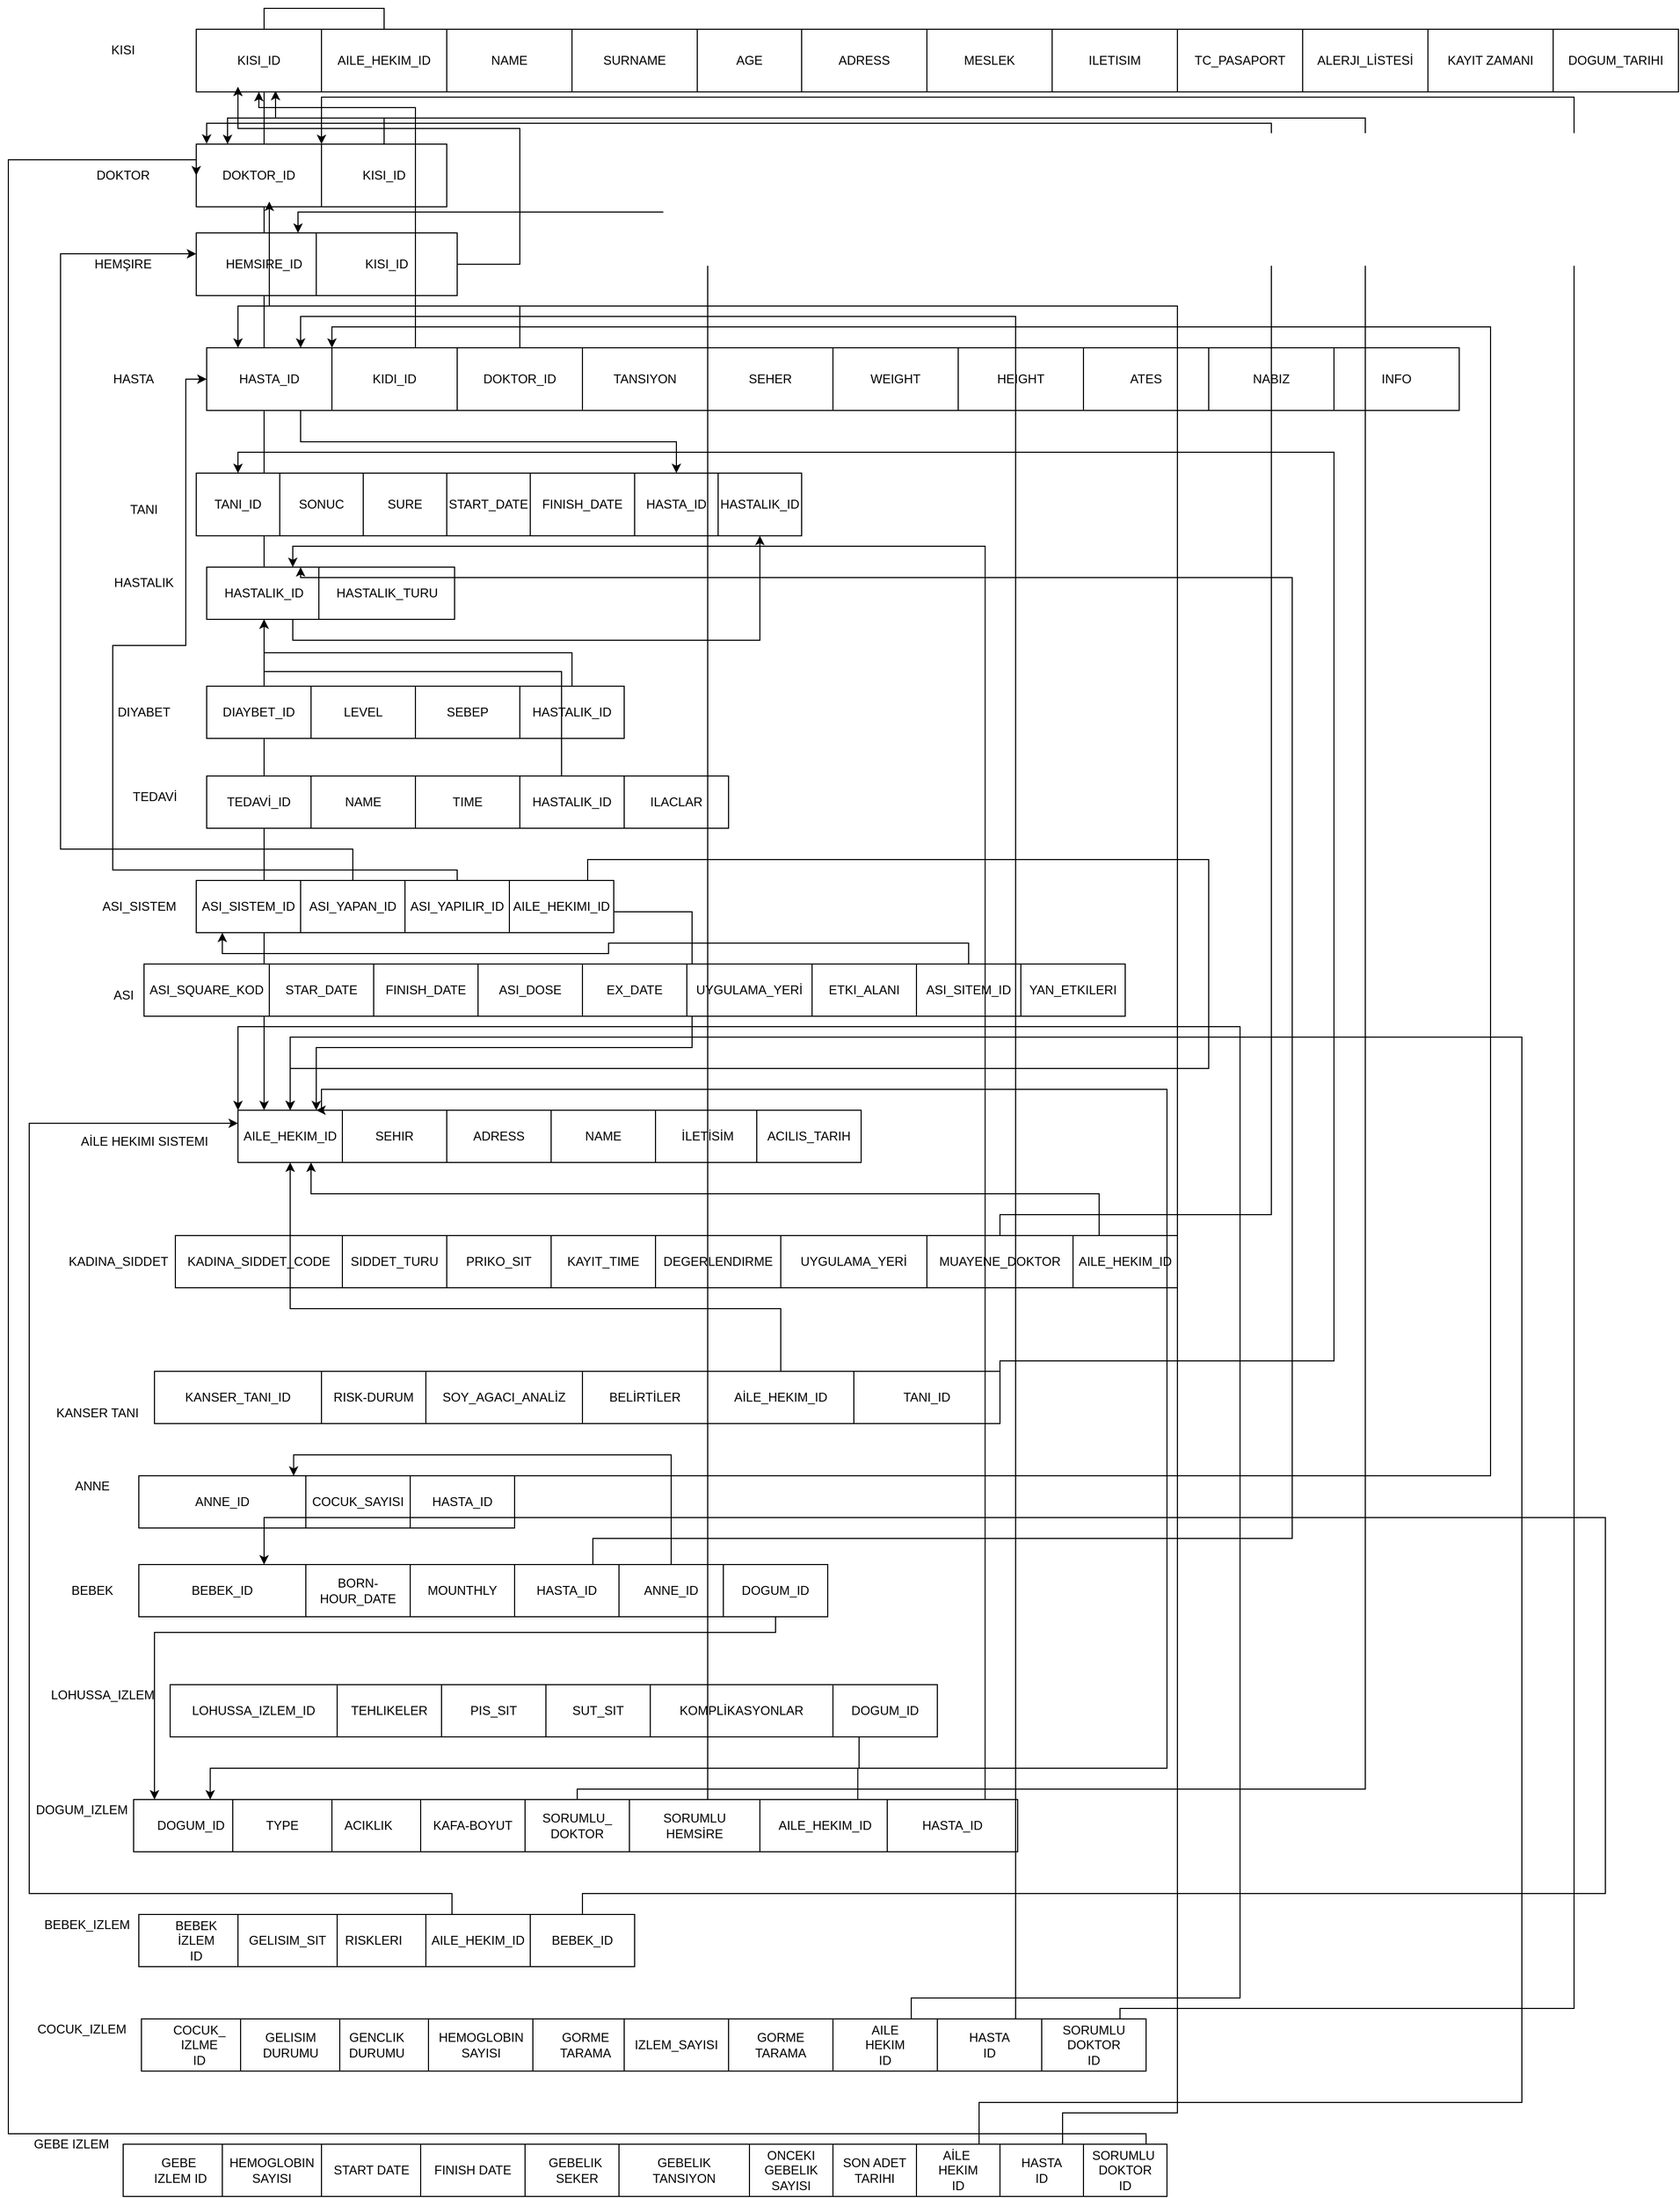 <mxfile version="18.0.7" type="device"><diagram id="C5RBs43oDa-KdzZeNtuy" name="Page-1"><mxGraphModel dx="782" dy="368" grid="1" gridSize="10" guides="1" tooltips="1" connect="1" arrows="1" fold="1" page="1" pageScale="1" pageWidth="827" pageHeight="1169" math="0" shadow="0"><root><mxCell id="WIyWlLk6GJQsqaUBKTNV-0"/><mxCell id="WIyWlLk6GJQsqaUBKTNV-1" parent="WIyWlLk6GJQsqaUBKTNV-0"/><mxCell id="zDTL9y37Mofb2_bDgcyN-1" value="ILETISIM" style="rounded=0;whiteSpace=wrap;html=1;" vertex="1" parent="WIyWlLk6GJQsqaUBKTNV-1"><mxGeometry x="1010" y="525" width="120" height="60" as="geometry"/></mxCell><mxCell id="zDTL9y37Mofb2_bDgcyN-4" value="MESLEK" style="rounded=0;whiteSpace=wrap;html=1;" vertex="1" parent="WIyWlLk6GJQsqaUBKTNV-1"><mxGeometry x="890" y="525" width="120" height="60" as="geometry"/></mxCell><mxCell id="zDTL9y37Mofb2_bDgcyN-5" value="ADRESS" style="rounded=0;whiteSpace=wrap;html=1;" vertex="1" parent="WIyWlLk6GJQsqaUBKTNV-1"><mxGeometry x="770" y="525" width="120" height="60" as="geometry"/></mxCell><mxCell id="zDTL9y37Mofb2_bDgcyN-6" value="AGE" style="rounded=0;whiteSpace=wrap;html=1;" vertex="1" parent="WIyWlLk6GJQsqaUBKTNV-1"><mxGeometry x="670" y="525" width="100" height="60" as="geometry"/></mxCell><mxCell id="zDTL9y37Mofb2_bDgcyN-7" value="SURNAME" style="rounded=0;whiteSpace=wrap;html=1;" vertex="1" parent="WIyWlLk6GJQsqaUBKTNV-1"><mxGeometry x="550" y="525" width="120" height="60" as="geometry"/></mxCell><mxCell id="zDTL9y37Mofb2_bDgcyN-8" value="NAME" style="rounded=0;whiteSpace=wrap;html=1;" vertex="1" parent="WIyWlLk6GJQsqaUBKTNV-1"><mxGeometry x="430" y="525" width="120" height="60" as="geometry"/></mxCell><mxCell id="zDTL9y37Mofb2_bDgcyN-85" style="edgeStyle=orthogonalEdgeStyle;rounded=0;orthogonalLoop=1;jettySize=auto;html=1;exitX=0.5;exitY=0;exitDx=0;exitDy=0;entryX=0.25;entryY=0;entryDx=0;entryDy=0;" edge="1" parent="WIyWlLk6GJQsqaUBKTNV-1" source="zDTL9y37Mofb2_bDgcyN-9" target="zDTL9y37Mofb2_bDgcyN-78"><mxGeometry relative="1" as="geometry"><mxPoint x="100" y="1540" as="targetPoint"/></mxGeometry></mxCell><mxCell id="zDTL9y37Mofb2_bDgcyN-9" value="AILE_HEKIM_ID" style="rounded=0;whiteSpace=wrap;html=1;" vertex="1" parent="WIyWlLk6GJQsqaUBKTNV-1"><mxGeometry x="310" y="525" width="120" height="60" as="geometry"/></mxCell><mxCell id="zDTL9y37Mofb2_bDgcyN-10" value="KISI_ID" style="rounded=0;whiteSpace=wrap;html=1;" vertex="1" parent="WIyWlLk6GJQsqaUBKTNV-1"><mxGeometry x="190" y="525" width="120" height="60" as="geometry"/></mxCell><mxCell id="zDTL9y37Mofb2_bDgcyN-11" value="KISI" style="text;html=1;strokeColor=none;fillColor=none;align=center;verticalAlign=middle;whiteSpace=wrap;rounded=0;" vertex="1" parent="WIyWlLk6GJQsqaUBKTNV-1"><mxGeometry x="90" y="530" width="60" height="30" as="geometry"/></mxCell><mxCell id="zDTL9y37Mofb2_bDgcyN-14" value="TC_PASAPORT" style="rounded=0;whiteSpace=wrap;html=1;" vertex="1" parent="WIyWlLk6GJQsqaUBKTNV-1"><mxGeometry x="1130" y="525" width="120" height="60" as="geometry"/></mxCell><mxCell id="zDTL9y37Mofb2_bDgcyN-15" value="ALERJI_LİSTESİ" style="rounded=0;whiteSpace=wrap;html=1;" vertex="1" parent="WIyWlLk6GJQsqaUBKTNV-1"><mxGeometry x="1250" y="525" width="120" height="60" as="geometry"/></mxCell><mxCell id="zDTL9y37Mofb2_bDgcyN-16" value="KAYIT ZAMANI" style="rounded=0;whiteSpace=wrap;html=1;" vertex="1" parent="WIyWlLk6GJQsqaUBKTNV-1"><mxGeometry x="1370" y="525" width="120" height="60" as="geometry"/></mxCell><mxCell id="zDTL9y37Mofb2_bDgcyN-17" value="DOGUM_TARIHI" style="rounded=0;whiteSpace=wrap;html=1;" vertex="1" parent="WIyWlLk6GJQsqaUBKTNV-1"><mxGeometry x="1490" y="525" width="120" height="60" as="geometry"/></mxCell><mxCell id="zDTL9y37Mofb2_bDgcyN-18" value="DOKTOR" style="text;html=1;strokeColor=none;fillColor=none;align=center;verticalAlign=middle;whiteSpace=wrap;rounded=0;" vertex="1" parent="WIyWlLk6GJQsqaUBKTNV-1"><mxGeometry x="90" y="650" width="60" height="30" as="geometry"/></mxCell><mxCell id="zDTL9y37Mofb2_bDgcyN-19" value="HEMŞIRE" style="text;html=1;strokeColor=none;fillColor=none;align=center;verticalAlign=middle;whiteSpace=wrap;rounded=0;" vertex="1" parent="WIyWlLk6GJQsqaUBKTNV-1"><mxGeometry x="90" y="735" width="60" height="30" as="geometry"/></mxCell><mxCell id="zDTL9y37Mofb2_bDgcyN-20" value="HASTA" style="text;html=1;strokeColor=none;fillColor=none;align=center;verticalAlign=middle;whiteSpace=wrap;rounded=0;" vertex="1" parent="WIyWlLk6GJQsqaUBKTNV-1"><mxGeometry x="100" y="845" width="60" height="30" as="geometry"/></mxCell><mxCell id="zDTL9y37Mofb2_bDgcyN-21" value="DOKTOR_ID" style="rounded=0;whiteSpace=wrap;html=1;" vertex="1" parent="WIyWlLk6GJQsqaUBKTNV-1"><mxGeometry x="190" y="635" width="120" height="60" as="geometry"/></mxCell><mxCell id="zDTL9y37Mofb2_bDgcyN-25" style="edgeStyle=orthogonalEdgeStyle;rounded=0;orthogonalLoop=1;jettySize=auto;html=1;exitX=0.5;exitY=0;exitDx=0;exitDy=0;entryX=0.633;entryY=0.983;entryDx=0;entryDy=0;entryPerimeter=0;" edge="1" parent="WIyWlLk6GJQsqaUBKTNV-1" source="zDTL9y37Mofb2_bDgcyN-22" target="zDTL9y37Mofb2_bDgcyN-10"><mxGeometry relative="1" as="geometry"/></mxCell><mxCell id="zDTL9y37Mofb2_bDgcyN-22" value="KISI_ID" style="rounded=0;whiteSpace=wrap;html=1;" vertex="1" parent="WIyWlLk6GJQsqaUBKTNV-1"><mxGeometry x="310" y="635" width="120" height="60" as="geometry"/></mxCell><mxCell id="zDTL9y37Mofb2_bDgcyN-26" value="HEMSIRE_ID" style="rounded=0;whiteSpace=wrap;html=1;" vertex="1" parent="WIyWlLk6GJQsqaUBKTNV-1"><mxGeometry x="190" y="720" width="130" height="60" as="geometry"/></mxCell><mxCell id="zDTL9y37Mofb2_bDgcyN-36" style="edgeStyle=orthogonalEdgeStyle;rounded=0;orthogonalLoop=1;jettySize=auto;html=1;exitX=1;exitY=0.5;exitDx=0;exitDy=0;entryX=0.333;entryY=0.917;entryDx=0;entryDy=0;entryPerimeter=0;" edge="1" parent="WIyWlLk6GJQsqaUBKTNV-1" source="zDTL9y37Mofb2_bDgcyN-27" target="zDTL9y37Mofb2_bDgcyN-10"><mxGeometry relative="1" as="geometry"><Array as="points"><mxPoint x="430" y="750"/><mxPoint x="500" y="750"/><mxPoint x="500" y="620"/><mxPoint x="230" y="620"/></Array></mxGeometry></mxCell><mxCell id="zDTL9y37Mofb2_bDgcyN-27" value="KISI_ID" style="rounded=0;whiteSpace=wrap;html=1;" vertex="1" parent="WIyWlLk6GJQsqaUBKTNV-1"><mxGeometry x="305" y="720" width="135" height="60" as="geometry"/></mxCell><mxCell id="zDTL9y37Mofb2_bDgcyN-56" style="edgeStyle=orthogonalEdgeStyle;rounded=0;orthogonalLoop=1;jettySize=auto;html=1;exitX=0.75;exitY=1;exitDx=0;exitDy=0;" edge="1" parent="WIyWlLk6GJQsqaUBKTNV-1" source="zDTL9y37Mofb2_bDgcyN-28" target="zDTL9y37Mofb2_bDgcyN-48"><mxGeometry relative="1" as="geometry"/></mxCell><mxCell id="zDTL9y37Mofb2_bDgcyN-28" value="HASTA_ID" style="rounded=0;whiteSpace=wrap;html=1;" vertex="1" parent="WIyWlLk6GJQsqaUBKTNV-1"><mxGeometry x="200" y="830" width="120" height="60" as="geometry"/></mxCell><mxCell id="zDTL9y37Mofb2_bDgcyN-37" style="edgeStyle=orthogonalEdgeStyle;rounded=0;orthogonalLoop=1;jettySize=auto;html=1;exitX=0.75;exitY=0;exitDx=0;exitDy=0;" edge="1" parent="WIyWlLk6GJQsqaUBKTNV-1" source="zDTL9y37Mofb2_bDgcyN-29" target="zDTL9y37Mofb2_bDgcyN-10"><mxGeometry relative="1" as="geometry"><Array as="points"><mxPoint x="400" y="600"/><mxPoint x="250" y="600"/></Array></mxGeometry></mxCell><mxCell id="zDTL9y37Mofb2_bDgcyN-29" value="KIDI_ID" style="rounded=0;whiteSpace=wrap;html=1;" vertex="1" parent="WIyWlLk6GJQsqaUBKTNV-1"><mxGeometry x="320" y="830" width="120" height="60" as="geometry"/></mxCell><mxCell id="zDTL9y37Mofb2_bDgcyN-30" value="INFO" style="rounded=0;whiteSpace=wrap;html=1;" vertex="1" parent="WIyWlLk6GJQsqaUBKTNV-1"><mxGeometry x="1280" y="830" width="120" height="60" as="geometry"/></mxCell><mxCell id="zDTL9y37Mofb2_bDgcyN-31" value="TANSIYON" style="rounded=0;whiteSpace=wrap;html=1;" vertex="1" parent="WIyWlLk6GJQsqaUBKTNV-1"><mxGeometry x="560" y="830" width="120" height="60" as="geometry"/></mxCell><mxCell id="zDTL9y37Mofb2_bDgcyN-33" value="SEHER" style="rounded=0;whiteSpace=wrap;html=1;" vertex="1" parent="WIyWlLk6GJQsqaUBKTNV-1"><mxGeometry x="680" y="830" width="120" height="60" as="geometry"/></mxCell><mxCell id="zDTL9y37Mofb2_bDgcyN-34" value="WEIGHT" style="rounded=0;whiteSpace=wrap;html=1;" vertex="1" parent="WIyWlLk6GJQsqaUBKTNV-1"><mxGeometry x="800" y="830" width="120" height="60" as="geometry"/></mxCell><mxCell id="zDTL9y37Mofb2_bDgcyN-38" value="HEIGHT" style="rounded=0;whiteSpace=wrap;html=1;" vertex="1" parent="WIyWlLk6GJQsqaUBKTNV-1"><mxGeometry x="920" y="830" width="120" height="60" as="geometry"/></mxCell><mxCell id="zDTL9y37Mofb2_bDgcyN-39" value="ATES" style="rounded=0;whiteSpace=wrap;html=1;" vertex="1" parent="WIyWlLk6GJQsqaUBKTNV-1"><mxGeometry x="1040" y="830" width="120" height="60" as="geometry"/></mxCell><mxCell id="zDTL9y37Mofb2_bDgcyN-40" value="NABIZ" style="rounded=0;whiteSpace=wrap;html=1;" vertex="1" parent="WIyWlLk6GJQsqaUBKTNV-1"><mxGeometry x="1160" y="830" width="120" height="60" as="geometry"/></mxCell><mxCell id="zDTL9y37Mofb2_bDgcyN-42" style="edgeStyle=orthogonalEdgeStyle;rounded=0;orthogonalLoop=1;jettySize=auto;html=1;exitX=0.5;exitY=0;exitDx=0;exitDy=0;" edge="1" parent="WIyWlLk6GJQsqaUBKTNV-1" source="zDTL9y37Mofb2_bDgcyN-41"><mxGeometry relative="1" as="geometry"><mxPoint x="260" y="690" as="targetPoint"/><Array as="points"><mxPoint x="500" y="790"/><mxPoint x="260" y="790"/></Array></mxGeometry></mxCell><mxCell id="zDTL9y37Mofb2_bDgcyN-41" value="DOKTOR_ID" style="rounded=0;whiteSpace=wrap;html=1;" vertex="1" parent="WIyWlLk6GJQsqaUBKTNV-1"><mxGeometry x="440" y="830" width="120" height="60" as="geometry"/></mxCell><mxCell id="zDTL9y37Mofb2_bDgcyN-43" value="TANI" style="text;html=1;strokeColor=none;fillColor=none;align=center;verticalAlign=middle;whiteSpace=wrap;rounded=0;" vertex="1" parent="WIyWlLk6GJQsqaUBKTNV-1"><mxGeometry x="110" y="970" width="60" height="30" as="geometry"/></mxCell><mxCell id="zDTL9y37Mofb2_bDgcyN-44" value="TANI_ID" style="rounded=0;whiteSpace=wrap;html=1;" vertex="1" parent="WIyWlLk6GJQsqaUBKTNV-1"><mxGeometry x="190" y="950" width="80" height="60" as="geometry"/></mxCell><mxCell id="zDTL9y37Mofb2_bDgcyN-45" value="SONUC" style="rounded=0;whiteSpace=wrap;html=1;" vertex="1" parent="WIyWlLk6GJQsqaUBKTNV-1"><mxGeometry x="270" y="950" width="80" height="60" as="geometry"/></mxCell><mxCell id="zDTL9y37Mofb2_bDgcyN-47" value="SURE" style="rounded=0;whiteSpace=wrap;html=1;" vertex="1" parent="WIyWlLk6GJQsqaUBKTNV-1"><mxGeometry x="350" y="950" width="80" height="60" as="geometry"/></mxCell><mxCell id="zDTL9y37Mofb2_bDgcyN-48" value="HASTA_ID" style="rounded=0;whiteSpace=wrap;html=1;" vertex="1" parent="WIyWlLk6GJQsqaUBKTNV-1"><mxGeometry x="610" y="950" width="80" height="60" as="geometry"/></mxCell><mxCell id="zDTL9y37Mofb2_bDgcyN-49" value="FINISH_DATE" style="rounded=0;whiteSpace=wrap;html=1;" vertex="1" parent="WIyWlLk6GJQsqaUBKTNV-1"><mxGeometry x="510" y="950" width="100" height="60" as="geometry"/></mxCell><mxCell id="zDTL9y37Mofb2_bDgcyN-50" value="START_DATE" style="rounded=0;whiteSpace=wrap;html=1;" vertex="1" parent="WIyWlLk6GJQsqaUBKTNV-1"><mxGeometry x="430" y="950" width="80" height="60" as="geometry"/></mxCell><mxCell id="zDTL9y37Mofb2_bDgcyN-51" value="HASTALIK_ID" style="rounded=0;whiteSpace=wrap;html=1;" vertex="1" parent="WIyWlLk6GJQsqaUBKTNV-1"><mxGeometry x="690" y="950" width="80" height="60" as="geometry"/></mxCell><mxCell id="zDTL9y37Mofb2_bDgcyN-52" value="HASTALIK" style="text;html=1;strokeColor=none;fillColor=none;align=center;verticalAlign=middle;whiteSpace=wrap;rounded=0;" vertex="1" parent="WIyWlLk6GJQsqaUBKTNV-1"><mxGeometry x="110" y="1040" width="60" height="30" as="geometry"/></mxCell><mxCell id="zDTL9y37Mofb2_bDgcyN-55" style="edgeStyle=orthogonalEdgeStyle;rounded=0;orthogonalLoop=1;jettySize=auto;html=1;exitX=0.75;exitY=1;exitDx=0;exitDy=0;" edge="1" parent="WIyWlLk6GJQsqaUBKTNV-1" source="zDTL9y37Mofb2_bDgcyN-53" target="zDTL9y37Mofb2_bDgcyN-51"><mxGeometry relative="1" as="geometry"/></mxCell><mxCell id="zDTL9y37Mofb2_bDgcyN-53" value="HASTALIK_ID" style="rounded=0;whiteSpace=wrap;html=1;" vertex="1" parent="WIyWlLk6GJQsqaUBKTNV-1"><mxGeometry x="200" y="1040" width="110" height="50" as="geometry"/></mxCell><mxCell id="zDTL9y37Mofb2_bDgcyN-54" value="HASTALIK_TURU" style="rounded=0;whiteSpace=wrap;html=1;" vertex="1" parent="WIyWlLk6GJQsqaUBKTNV-1"><mxGeometry x="307.5" y="1040" width="130" height="50" as="geometry"/></mxCell><mxCell id="zDTL9y37Mofb2_bDgcyN-57" value="DIYABET" style="text;html=1;strokeColor=none;fillColor=none;align=center;verticalAlign=middle;whiteSpace=wrap;rounded=0;" vertex="1" parent="WIyWlLk6GJQsqaUBKTNV-1"><mxGeometry x="110" y="1169" width="60" height="20" as="geometry"/></mxCell><mxCell id="zDTL9y37Mofb2_bDgcyN-58" value="DIAYBET_ID" style="rounded=0;whiteSpace=wrap;html=1;" vertex="1" parent="WIyWlLk6GJQsqaUBKTNV-1"><mxGeometry x="200" y="1154" width="100" height="50" as="geometry"/></mxCell><mxCell id="zDTL9y37Mofb2_bDgcyN-59" value="LEVEL" style="rounded=0;whiteSpace=wrap;html=1;" vertex="1" parent="WIyWlLk6GJQsqaUBKTNV-1"><mxGeometry x="300" y="1154" width="100" height="50" as="geometry"/></mxCell><mxCell id="zDTL9y37Mofb2_bDgcyN-60" value="SEBEP" style="rounded=0;whiteSpace=wrap;html=1;" vertex="1" parent="WIyWlLk6GJQsqaUBKTNV-1"><mxGeometry x="400" y="1154" width="100" height="50" as="geometry"/></mxCell><mxCell id="zDTL9y37Mofb2_bDgcyN-63" style="edgeStyle=orthogonalEdgeStyle;rounded=0;orthogonalLoop=1;jettySize=auto;html=1;exitX=0.5;exitY=0;exitDx=0;exitDy=0;" edge="1" parent="WIyWlLk6GJQsqaUBKTNV-1" source="zDTL9y37Mofb2_bDgcyN-61" target="zDTL9y37Mofb2_bDgcyN-53"><mxGeometry relative="1" as="geometry"/></mxCell><mxCell id="zDTL9y37Mofb2_bDgcyN-61" value="HASTALIK_ID" style="rounded=0;whiteSpace=wrap;html=1;" vertex="1" parent="WIyWlLk6GJQsqaUBKTNV-1"><mxGeometry x="500" y="1154" width="100" height="50" as="geometry"/></mxCell><mxCell id="zDTL9y37Mofb2_bDgcyN-64" value="TEDAVİ_ID" style="rounded=0;whiteSpace=wrap;html=1;" vertex="1" parent="WIyWlLk6GJQsqaUBKTNV-1"><mxGeometry x="200" y="1240" width="100" height="50" as="geometry"/></mxCell><mxCell id="zDTL9y37Mofb2_bDgcyN-65" value="NAME" style="rounded=0;whiteSpace=wrap;html=1;" vertex="1" parent="WIyWlLk6GJQsqaUBKTNV-1"><mxGeometry x="300" y="1240" width="100" height="50" as="geometry"/></mxCell><mxCell id="zDTL9y37Mofb2_bDgcyN-66" value="TIME" style="rounded=0;whiteSpace=wrap;html=1;" vertex="1" parent="WIyWlLk6GJQsqaUBKTNV-1"><mxGeometry x="400" y="1240" width="100" height="50" as="geometry"/></mxCell><mxCell id="zDTL9y37Mofb2_bDgcyN-70" style="edgeStyle=orthogonalEdgeStyle;rounded=0;orthogonalLoop=1;jettySize=auto;html=1;exitX=0.5;exitY=0;exitDx=0;exitDy=0;" edge="1" parent="WIyWlLk6GJQsqaUBKTNV-1" source="zDTL9y37Mofb2_bDgcyN-67" target="zDTL9y37Mofb2_bDgcyN-53"><mxGeometry relative="1" as="geometry"><Array as="points"><mxPoint x="540" y="1240"/><mxPoint x="540" y="1140"/><mxPoint x="255" y="1140"/></Array></mxGeometry></mxCell><mxCell id="zDTL9y37Mofb2_bDgcyN-67" value="HASTALIK_ID" style="rounded=0;whiteSpace=wrap;html=1;" vertex="1" parent="WIyWlLk6GJQsqaUBKTNV-1"><mxGeometry x="500" y="1240" width="100" height="50" as="geometry"/></mxCell><mxCell id="zDTL9y37Mofb2_bDgcyN-68" value="TEDAVİ" style="text;html=1;align=center;verticalAlign=middle;resizable=0;points=[];autosize=1;strokeColor=none;fillColor=none;" vertex="1" parent="WIyWlLk6GJQsqaUBKTNV-1"><mxGeometry x="120" y="1250" width="60" height="20" as="geometry"/></mxCell><mxCell id="zDTL9y37Mofb2_bDgcyN-69" value="ILACLAR" style="rounded=0;whiteSpace=wrap;html=1;" vertex="1" parent="WIyWlLk6GJQsqaUBKTNV-1"><mxGeometry x="600" y="1240" width="100" height="50" as="geometry"/></mxCell><mxCell id="zDTL9y37Mofb2_bDgcyN-71" value="ASI_SISTEM" style="text;html=1;align=center;verticalAlign=middle;resizable=0;points=[];autosize=1;strokeColor=none;fillColor=none;" vertex="1" parent="WIyWlLk6GJQsqaUBKTNV-1"><mxGeometry x="90" y="1355" width="90" height="20" as="geometry"/></mxCell><mxCell id="zDTL9y37Mofb2_bDgcyN-72" value="ASI_SISTEM_ID" style="rounded=0;whiteSpace=wrap;html=1;" vertex="1" parent="WIyWlLk6GJQsqaUBKTNV-1"><mxGeometry x="190" y="1340" width="100" height="50" as="geometry"/></mxCell><mxCell id="zDTL9y37Mofb2_bDgcyN-112" style="edgeStyle=orthogonalEdgeStyle;rounded=0;orthogonalLoop=1;jettySize=auto;html=1;exitX=0.5;exitY=0;exitDx=0;exitDy=0;" edge="1" parent="WIyWlLk6GJQsqaUBKTNV-1" source="zDTL9y37Mofb2_bDgcyN-73" target="zDTL9y37Mofb2_bDgcyN-26"><mxGeometry relative="1" as="geometry"><Array as="points"><mxPoint x="340" y="1310"/><mxPoint x="60" y="1310"/><mxPoint x="60" y="740"/></Array></mxGeometry></mxCell><mxCell id="zDTL9y37Mofb2_bDgcyN-73" value="ASI_YAPAN_ID" style="rounded=0;whiteSpace=wrap;html=1;" vertex="1" parent="WIyWlLk6GJQsqaUBKTNV-1"><mxGeometry x="290" y="1340" width="100" height="50" as="geometry"/></mxCell><mxCell id="zDTL9y37Mofb2_bDgcyN-115" style="edgeStyle=orthogonalEdgeStyle;rounded=0;orthogonalLoop=1;jettySize=auto;html=1;exitX=0.5;exitY=0;exitDx=0;exitDy=0;entryX=0;entryY=0.5;entryDx=0;entryDy=0;" edge="1" parent="WIyWlLk6GJQsqaUBKTNV-1" source="zDTL9y37Mofb2_bDgcyN-74" target="zDTL9y37Mofb2_bDgcyN-28"><mxGeometry relative="1" as="geometry"><Array as="points"><mxPoint x="440" y="1330"/><mxPoint x="110" y="1330"/><mxPoint x="110" y="1115"/><mxPoint x="180" y="1115"/><mxPoint x="180" y="860"/></Array></mxGeometry></mxCell><mxCell id="zDTL9y37Mofb2_bDgcyN-74" value="ASI_YAPILIR_ID" style="rounded=0;whiteSpace=wrap;html=1;" vertex="1" parent="WIyWlLk6GJQsqaUBKTNV-1"><mxGeometry x="390" y="1340" width="100" height="50" as="geometry"/></mxCell><mxCell id="zDTL9y37Mofb2_bDgcyN-84" style="edgeStyle=orthogonalEdgeStyle;rounded=0;orthogonalLoop=1;jettySize=auto;html=1;exitX=0.75;exitY=1;exitDx=0;exitDy=0;entryX=0.75;entryY=0;entryDx=0;entryDy=0;" edge="1" parent="WIyWlLk6GJQsqaUBKTNV-1" source="zDTL9y37Mofb2_bDgcyN-76" target="zDTL9y37Mofb2_bDgcyN-78"><mxGeometry relative="1" as="geometry"><Array as="points"><mxPoint x="590" y="1390"/><mxPoint x="590" y="1370"/><mxPoint x="665" y="1370"/><mxPoint x="665" y="1500"/><mxPoint x="305" y="1500"/></Array></mxGeometry></mxCell><mxCell id="zDTL9y37Mofb2_bDgcyN-148" style="edgeStyle=orthogonalEdgeStyle;rounded=0;orthogonalLoop=1;jettySize=auto;html=1;exitX=0.75;exitY=0;exitDx=0;exitDy=0;" edge="1" parent="WIyWlLk6GJQsqaUBKTNV-1" source="zDTL9y37Mofb2_bDgcyN-76" target="zDTL9y37Mofb2_bDgcyN-78"><mxGeometry relative="1" as="geometry"><mxPoint x="720" y="1520" as="targetPoint"/><Array as="points"><mxPoint x="565" y="1320"/><mxPoint x="1160" y="1320"/><mxPoint x="1160" y="1520"/><mxPoint x="280" y="1520"/></Array></mxGeometry></mxCell><mxCell id="zDTL9y37Mofb2_bDgcyN-76" value="AILE_HEKIMI_ID" style="rounded=0;whiteSpace=wrap;html=1;" vertex="1" parent="WIyWlLk6GJQsqaUBKTNV-1"><mxGeometry x="490" y="1340" width="100" height="50" as="geometry"/></mxCell><mxCell id="zDTL9y37Mofb2_bDgcyN-77" value="AİLE HEKIMI SISTEMI&lt;br&gt;" style="text;html=1;align=center;verticalAlign=middle;resizable=0;points=[];autosize=1;strokeColor=none;fillColor=none;" vertex="1" parent="WIyWlLk6GJQsqaUBKTNV-1"><mxGeometry x="70" y="1580" width="140" height="20" as="geometry"/></mxCell><mxCell id="zDTL9y37Mofb2_bDgcyN-78" value="AILE_HEKIM_ID" style="rounded=0;whiteSpace=wrap;html=1;" vertex="1" parent="WIyWlLk6GJQsqaUBKTNV-1"><mxGeometry x="230" y="1560" width="100" height="50" as="geometry"/></mxCell><mxCell id="zDTL9y37Mofb2_bDgcyN-79" value="SEHIR" style="rounded=0;whiteSpace=wrap;html=1;" vertex="1" parent="WIyWlLk6GJQsqaUBKTNV-1"><mxGeometry x="330" y="1560" width="100" height="50" as="geometry"/></mxCell><mxCell id="zDTL9y37Mofb2_bDgcyN-80" value="ADRESS" style="rounded=0;whiteSpace=wrap;html=1;" vertex="1" parent="WIyWlLk6GJQsqaUBKTNV-1"><mxGeometry x="430" y="1560" width="100" height="50" as="geometry"/></mxCell><mxCell id="zDTL9y37Mofb2_bDgcyN-81" value="NAME" style="rounded=0;whiteSpace=wrap;html=1;" vertex="1" parent="WIyWlLk6GJQsqaUBKTNV-1"><mxGeometry x="530" y="1560" width="100" height="50" as="geometry"/></mxCell><mxCell id="zDTL9y37Mofb2_bDgcyN-82" value="İLETİSİM" style="rounded=0;whiteSpace=wrap;html=1;" vertex="1" parent="WIyWlLk6GJQsqaUBKTNV-1"><mxGeometry x="630" y="1560" width="100" height="50" as="geometry"/></mxCell><mxCell id="zDTL9y37Mofb2_bDgcyN-83" value="ACILIS_TARIH" style="rounded=0;whiteSpace=wrap;html=1;" vertex="1" parent="WIyWlLk6GJQsqaUBKTNV-1"><mxGeometry x="727" y="1560" width="100" height="50" as="geometry"/></mxCell><mxCell id="zDTL9y37Mofb2_bDgcyN-87" value="ASI" style="text;html=1;align=center;verticalAlign=middle;resizable=0;points=[];autosize=1;strokeColor=none;fillColor=none;" vertex="1" parent="WIyWlLk6GJQsqaUBKTNV-1"><mxGeometry x="105" y="1440" width="30" height="20" as="geometry"/></mxCell><mxCell id="zDTL9y37Mofb2_bDgcyN-88" value="ASI_SQUARE_KOD" style="rounded=0;whiteSpace=wrap;html=1;" vertex="1" parent="WIyWlLk6GJQsqaUBKTNV-1"><mxGeometry x="140" y="1420" width="120" height="50" as="geometry"/></mxCell><mxCell id="zDTL9y37Mofb2_bDgcyN-89" value="STAR_DATE" style="rounded=0;whiteSpace=wrap;html=1;" vertex="1" parent="WIyWlLk6GJQsqaUBKTNV-1"><mxGeometry x="260" y="1420" width="100" height="50" as="geometry"/></mxCell><mxCell id="zDTL9y37Mofb2_bDgcyN-90" value="FINISH_DATE" style="rounded=0;whiteSpace=wrap;html=1;" vertex="1" parent="WIyWlLk6GJQsqaUBKTNV-1"><mxGeometry x="360" y="1420" width="100" height="50" as="geometry"/></mxCell><mxCell id="zDTL9y37Mofb2_bDgcyN-91" value="ASI_DOSE" style="rounded=0;whiteSpace=wrap;html=1;" vertex="1" parent="WIyWlLk6GJQsqaUBKTNV-1"><mxGeometry x="460" y="1420" width="100" height="50" as="geometry"/></mxCell><mxCell id="zDTL9y37Mofb2_bDgcyN-92" value="EX_DATE" style="rounded=0;whiteSpace=wrap;html=1;" vertex="1" parent="WIyWlLk6GJQsqaUBKTNV-1"><mxGeometry x="560" y="1420" width="100" height="50" as="geometry"/></mxCell><mxCell id="zDTL9y37Mofb2_bDgcyN-93" value="UYGULAMA_YERİ" style="rounded=0;whiteSpace=wrap;html=1;" vertex="1" parent="WIyWlLk6GJQsqaUBKTNV-1"><mxGeometry x="660" y="1420" width="120" height="50" as="geometry"/></mxCell><mxCell id="zDTL9y37Mofb2_bDgcyN-94" value="ETKI_ALANI" style="rounded=0;whiteSpace=wrap;html=1;" vertex="1" parent="WIyWlLk6GJQsqaUBKTNV-1"><mxGeometry x="780" y="1420" width="100" height="50" as="geometry"/></mxCell><mxCell id="zDTL9y37Mofb2_bDgcyN-98" style="edgeStyle=orthogonalEdgeStyle;rounded=0;orthogonalLoop=1;jettySize=auto;html=1;exitX=0.5;exitY=0;exitDx=0;exitDy=0;entryX=0.25;entryY=1;entryDx=0;entryDy=0;" edge="1" parent="WIyWlLk6GJQsqaUBKTNV-1" source="zDTL9y37Mofb2_bDgcyN-96" target="zDTL9y37Mofb2_bDgcyN-72"><mxGeometry relative="1" as="geometry"/></mxCell><mxCell id="zDTL9y37Mofb2_bDgcyN-96" value="ASI_SITEM_ID" style="rounded=0;whiteSpace=wrap;html=1;" vertex="1" parent="WIyWlLk6GJQsqaUBKTNV-1"><mxGeometry x="880" y="1420" width="100" height="50" as="geometry"/></mxCell><mxCell id="zDTL9y37Mofb2_bDgcyN-97" value="YAN_ETKILERI" style="rounded=0;whiteSpace=wrap;html=1;" vertex="1" parent="WIyWlLk6GJQsqaUBKTNV-1"><mxGeometry x="980" y="1420" width="100" height="50" as="geometry"/></mxCell><mxCell id="zDTL9y37Mofb2_bDgcyN-99" value="KADINA_SIDDET" style="text;html=1;align=center;verticalAlign=middle;resizable=0;points=[];autosize=1;strokeColor=none;fillColor=none;" vertex="1" parent="WIyWlLk6GJQsqaUBKTNV-1"><mxGeometry x="60" y="1695" width="110" height="20" as="geometry"/></mxCell><mxCell id="zDTL9y37Mofb2_bDgcyN-100" value="KADINA_SIDDET_CODE" style="rounded=0;whiteSpace=wrap;html=1;" vertex="1" parent="WIyWlLk6GJQsqaUBKTNV-1"><mxGeometry x="170" y="1680" width="160" height="50" as="geometry"/></mxCell><mxCell id="zDTL9y37Mofb2_bDgcyN-101" value="SIDDET_TURU" style="rounded=0;whiteSpace=wrap;html=1;" vertex="1" parent="WIyWlLk6GJQsqaUBKTNV-1"><mxGeometry x="330" y="1680" width="100" height="50" as="geometry"/></mxCell><mxCell id="zDTL9y37Mofb2_bDgcyN-102" value="PRIKO_SIT" style="rounded=0;whiteSpace=wrap;html=1;" vertex="1" parent="WIyWlLk6GJQsqaUBKTNV-1"><mxGeometry x="430" y="1680" width="100" height="50" as="geometry"/></mxCell><mxCell id="zDTL9y37Mofb2_bDgcyN-103" value="KAYIT_TIME" style="rounded=0;whiteSpace=wrap;html=1;" vertex="1" parent="WIyWlLk6GJQsqaUBKTNV-1"><mxGeometry x="530" y="1680" width="100" height="50" as="geometry"/></mxCell><mxCell id="zDTL9y37Mofb2_bDgcyN-104" value="DEGERLENDIRME" style="rounded=0;whiteSpace=wrap;html=1;" vertex="1" parent="WIyWlLk6GJQsqaUBKTNV-1"><mxGeometry x="630" y="1680" width="120" height="50" as="geometry"/></mxCell><mxCell id="zDTL9y37Mofb2_bDgcyN-105" value="UYGULAMA_YERİ" style="rounded=0;whiteSpace=wrap;html=1;" vertex="1" parent="WIyWlLk6GJQsqaUBKTNV-1"><mxGeometry x="750" y="1680" width="140" height="50" as="geometry"/></mxCell><mxCell id="zDTL9y37Mofb2_bDgcyN-111" style="edgeStyle=orthogonalEdgeStyle;rounded=0;orthogonalLoop=1;jettySize=auto;html=1;exitX=0.5;exitY=0;exitDx=0;exitDy=0;entryX=0.083;entryY=-0.006;entryDx=0;entryDy=0;entryPerimeter=0;" edge="1" parent="WIyWlLk6GJQsqaUBKTNV-1" source="zDTL9y37Mofb2_bDgcyN-106" target="zDTL9y37Mofb2_bDgcyN-21"><mxGeometry relative="1" as="geometry"><Array as="points"><mxPoint x="960" y="1660"/><mxPoint x="1220" y="1660"/><mxPoint x="1220" y="615"/><mxPoint x="200" y="615"/></Array></mxGeometry></mxCell><mxCell id="zDTL9y37Mofb2_bDgcyN-106" value="MUAYENE_DOKTOR" style="rounded=0;whiteSpace=wrap;html=1;" vertex="1" parent="WIyWlLk6GJQsqaUBKTNV-1"><mxGeometry x="890" y="1680" width="140" height="50" as="geometry"/></mxCell><mxCell id="zDTL9y37Mofb2_bDgcyN-110" style="edgeStyle=orthogonalEdgeStyle;rounded=0;orthogonalLoop=1;jettySize=auto;html=1;exitX=0.25;exitY=0;exitDx=0;exitDy=0;" edge="1" parent="WIyWlLk6GJQsqaUBKTNV-1" source="zDTL9y37Mofb2_bDgcyN-107" target="zDTL9y37Mofb2_bDgcyN-78"><mxGeometry relative="1" as="geometry"><Array as="points"><mxPoint x="1055" y="1640"/><mxPoint x="300" y="1640"/></Array></mxGeometry></mxCell><mxCell id="zDTL9y37Mofb2_bDgcyN-107" value="AILE_HEKIM_ID" style="rounded=0;whiteSpace=wrap;html=1;" vertex="1" parent="WIyWlLk6GJQsqaUBKTNV-1"><mxGeometry x="1030" y="1680" width="100" height="50" as="geometry"/></mxCell><mxCell id="zDTL9y37Mofb2_bDgcyN-116" value="KANSER TANI" style="text;html=1;align=center;verticalAlign=middle;resizable=0;points=[];autosize=1;strokeColor=none;fillColor=none;" vertex="1" parent="WIyWlLk6GJQsqaUBKTNV-1"><mxGeometry x="50" y="1840" width="90" height="20" as="geometry"/></mxCell><mxCell id="zDTL9y37Mofb2_bDgcyN-117" value="KANSER_TANI_ID" style="rounded=0;whiteSpace=wrap;html=1;" vertex="1" parent="WIyWlLk6GJQsqaUBKTNV-1"><mxGeometry x="150" y="1810" width="160" height="50" as="geometry"/></mxCell><mxCell id="zDTL9y37Mofb2_bDgcyN-118" value="RISK-DURUM" style="rounded=0;whiteSpace=wrap;html=1;" vertex="1" parent="WIyWlLk6GJQsqaUBKTNV-1"><mxGeometry x="310" y="1810" width="100" height="50" as="geometry"/></mxCell><mxCell id="zDTL9y37Mofb2_bDgcyN-119" value="SOY_AGACI_ANALİZ" style="rounded=0;whiteSpace=wrap;html=1;" vertex="1" parent="WIyWlLk6GJQsqaUBKTNV-1"><mxGeometry x="410" y="1810" width="150" height="50" as="geometry"/></mxCell><mxCell id="zDTL9y37Mofb2_bDgcyN-121" value="BELİRTİLER" style="rounded=0;whiteSpace=wrap;html=1;" vertex="1" parent="WIyWlLk6GJQsqaUBKTNV-1"><mxGeometry x="560" y="1810" width="120" height="50" as="geometry"/></mxCell><mxCell id="zDTL9y37Mofb2_bDgcyN-126" style="edgeStyle=orthogonalEdgeStyle;rounded=0;orthogonalLoop=1;jettySize=auto;html=1;exitX=0.5;exitY=0;exitDx=0;exitDy=0;" edge="1" parent="WIyWlLk6GJQsqaUBKTNV-1" source="zDTL9y37Mofb2_bDgcyN-122" target="zDTL9y37Mofb2_bDgcyN-78"><mxGeometry relative="1" as="geometry"><Array as="points"><mxPoint x="750" y="1750"/><mxPoint x="280" y="1750"/></Array></mxGeometry></mxCell><mxCell id="zDTL9y37Mofb2_bDgcyN-122" value="AİLE_HEKIM_ID" style="rounded=0;whiteSpace=wrap;html=1;" vertex="1" parent="WIyWlLk6GJQsqaUBKTNV-1"><mxGeometry x="680" y="1810" width="140" height="50" as="geometry"/></mxCell><mxCell id="zDTL9y37Mofb2_bDgcyN-127" style="edgeStyle=orthogonalEdgeStyle;rounded=0;orthogonalLoop=1;jettySize=auto;html=1;entryX=0.5;entryY=0;entryDx=0;entryDy=0;" edge="1" parent="WIyWlLk6GJQsqaUBKTNV-1" source="zDTL9y37Mofb2_bDgcyN-123" target="zDTL9y37Mofb2_bDgcyN-44"><mxGeometry relative="1" as="geometry"><mxPoint x="960" y="1800" as="sourcePoint"/><Array as="points"><mxPoint x="960" y="1800"/><mxPoint x="1280" y="1800"/><mxPoint x="1280" y="930"/><mxPoint x="230" y="930"/></Array></mxGeometry></mxCell><mxCell id="zDTL9y37Mofb2_bDgcyN-123" value="TANI_ID" style="rounded=0;whiteSpace=wrap;html=1;" vertex="1" parent="WIyWlLk6GJQsqaUBKTNV-1"><mxGeometry x="820" y="1810" width="140" height="50" as="geometry"/></mxCell><mxCell id="zDTL9y37Mofb2_bDgcyN-128" value="ANNE" style="text;html=1;align=center;verticalAlign=middle;resizable=0;points=[];autosize=1;strokeColor=none;fillColor=none;" vertex="1" parent="WIyWlLk6GJQsqaUBKTNV-1"><mxGeometry x="65" y="1910" width="50" height="20" as="geometry"/></mxCell><mxCell id="zDTL9y37Mofb2_bDgcyN-129" value="ANNE_ID" style="rounded=0;whiteSpace=wrap;html=1;" vertex="1" parent="WIyWlLk6GJQsqaUBKTNV-1"><mxGeometry x="135" y="1910" width="160" height="50" as="geometry"/></mxCell><mxCell id="zDTL9y37Mofb2_bDgcyN-130" value="COCUK_SAYISI" style="rounded=0;whiteSpace=wrap;html=1;" vertex="1" parent="WIyWlLk6GJQsqaUBKTNV-1"><mxGeometry x="295" y="1910" width="100" height="50" as="geometry"/></mxCell><mxCell id="zDTL9y37Mofb2_bDgcyN-142" style="edgeStyle=orthogonalEdgeStyle;rounded=0;orthogonalLoop=1;jettySize=auto;html=1;exitX=0.5;exitY=0;exitDx=0;exitDy=0;entryX=1;entryY=0;entryDx=0;entryDy=0;" edge="1" parent="WIyWlLk6GJQsqaUBKTNV-1" source="zDTL9y37Mofb2_bDgcyN-131" target="zDTL9y37Mofb2_bDgcyN-28"><mxGeometry relative="1" as="geometry"><Array as="points"><mxPoint x="1430" y="1910"/><mxPoint x="1430" y="810"/><mxPoint x="320" y="810"/></Array></mxGeometry></mxCell><mxCell id="zDTL9y37Mofb2_bDgcyN-131" value="HASTA_ID" style="rounded=0;whiteSpace=wrap;html=1;" vertex="1" parent="WIyWlLk6GJQsqaUBKTNV-1"><mxGeometry x="395" y="1910" width="100" height="50" as="geometry"/></mxCell><mxCell id="zDTL9y37Mofb2_bDgcyN-137" value="BEBEK" style="text;html=1;align=center;verticalAlign=middle;resizable=0;points=[];autosize=1;strokeColor=none;fillColor=none;" vertex="1" parent="WIyWlLk6GJQsqaUBKTNV-1"><mxGeometry x="60" y="2010" width="60" height="20" as="geometry"/></mxCell><mxCell id="zDTL9y37Mofb2_bDgcyN-138" value="BEBEK_ID" style="rounded=0;whiteSpace=wrap;html=1;" vertex="1" parent="WIyWlLk6GJQsqaUBKTNV-1"><mxGeometry x="135" y="1995" width="160" height="50" as="geometry"/></mxCell><mxCell id="zDTL9y37Mofb2_bDgcyN-139" value="BORN-HOUR_DATE" style="rounded=0;whiteSpace=wrap;html=1;" vertex="1" parent="WIyWlLk6GJQsqaUBKTNV-1"><mxGeometry x="295" y="1995" width="100" height="50" as="geometry"/></mxCell><mxCell id="zDTL9y37Mofb2_bDgcyN-140" value="MOUNTHLY" style="rounded=0;whiteSpace=wrap;html=1;" vertex="1" parent="WIyWlLk6GJQsqaUBKTNV-1"><mxGeometry x="395" y="1995" width="100" height="50" as="geometry"/></mxCell><mxCell id="zDTL9y37Mofb2_bDgcyN-150" style="edgeStyle=orthogonalEdgeStyle;rounded=0;orthogonalLoop=1;jettySize=auto;html=1;exitX=0.75;exitY=0;exitDx=0;exitDy=0;entryX=0.818;entryY=0;entryDx=0;entryDy=0;entryPerimeter=0;" edge="1" parent="WIyWlLk6GJQsqaUBKTNV-1" source="zDTL9y37Mofb2_bDgcyN-141" target="zDTL9y37Mofb2_bDgcyN-53"><mxGeometry relative="1" as="geometry"><Array as="points"><mxPoint x="570" y="1970"/><mxPoint x="1240" y="1970"/><mxPoint x="1240" y="1050"/><mxPoint x="290" y="1050"/></Array></mxGeometry></mxCell><mxCell id="zDTL9y37Mofb2_bDgcyN-141" value="HASTA_ID&lt;span style=&quot;color: rgba(0, 0, 0, 0); font-family: monospace; font-size: 0px; text-align: start;&quot;&gt;%3CmxGraphModel%3E%3Croot%3E%3CmxCell%20id%3D%220%22%2F%3E%3CmxCell%20id%3D%221%22%20parent%3D%220%22%2F%3E%3CmxCell%20id%3D%222%22%20value%3D%22KADINA_SIDDET_CODE%22%20style%3D%22rounded%3D0%3BwhiteSpace%3Dwrap%3Bhtml%3D1%3B%22%20vertex%3D%221%22%20parent%3D%221%22%3E%3CmxGeometry%20x%3D%22135%22%20y%3D%221910%22%20width%3D%22160%22%20height%3D%2250%22%20as%3D%22geometry%22%2F%3E%3C%2FmxCell%3E%3CmxCell%20id%3D%223%22%20value%3D%22SIDDET_TURU%22%20style%3D%22rounded%3D0%3BwhiteSpace%3Dwrap%3Bhtml%3D1%3B%22%20vertex%3D%221%22%20parent%3D%221%22%3E%3CmxGeometry%20x%3D%22295%22%20y%3D%221910%22%20width%3D%22100%22%20height%3D%2250%22%20as%3D%22geometry%22%2F%3E%3C%2FmxCell%3E%3CmxCell%20id%3D%224%22%20value%3D%22PRIKO_SIT%22%20style%3D%22rounded%3D0%3BwhiteSpace%3Dwrap%3Bhtml%3D1%3B%22%20vertex%3D%221%22%20parent%3D%221%22%3E%3CmxGeometry%20x%3D%22395%22%20y%3D%221910%22%20width%3D%22100%22%20height%3D%2250%22%20as%3D%22geometry%22%2F%3E%3C%2FmxCell%3E%3CmxCell%20id%3D%225%22%20value%3D%22KAYIT_TIME%22%20style%3D%22rounded%3D0%3BwhiteSpace%3Dwrap%3Bhtml%3D1%3B%22%20vertex%3D%221%22%20parent%3D%221%22%3E%3CmxGeometry%20x%3D%22495%22%20y%3D%221910%22%20width%3D%22100%22%20height%3D%2250%22%20as%3D%22geometry%22%2F%3E%3C%2FmxCell%3E%3C%2Froot%3E%3C%2FmxGraphModel%3E&lt;/span&gt;" style="rounded=0;whiteSpace=wrap;html=1;" vertex="1" parent="WIyWlLk6GJQsqaUBKTNV-1"><mxGeometry x="495" y="1995" width="100" height="50" as="geometry"/></mxCell><mxCell id="zDTL9y37Mofb2_bDgcyN-145" style="edgeStyle=orthogonalEdgeStyle;rounded=0;orthogonalLoop=1;jettySize=auto;html=1;exitX=0.5;exitY=0;exitDx=0;exitDy=0;entryX=0.927;entryY=0;entryDx=0;entryDy=0;entryPerimeter=0;" edge="1" parent="WIyWlLk6GJQsqaUBKTNV-1" source="zDTL9y37Mofb2_bDgcyN-143" target="zDTL9y37Mofb2_bDgcyN-129"><mxGeometry relative="1" as="geometry"/></mxCell><mxCell id="zDTL9y37Mofb2_bDgcyN-143" value="ANNE_ID" style="rounded=0;whiteSpace=wrap;html=1;" vertex="1" parent="WIyWlLk6GJQsqaUBKTNV-1"><mxGeometry x="595" y="1995" width="100" height="50" as="geometry"/></mxCell><mxCell id="zDTL9y37Mofb2_bDgcyN-178" style="edgeStyle=orthogonalEdgeStyle;rounded=0;orthogonalLoop=1;jettySize=auto;html=1;exitX=0.5;exitY=1;exitDx=0;exitDy=0;" edge="1" parent="WIyWlLk6GJQsqaUBKTNV-1" source="zDTL9y37Mofb2_bDgcyN-144" target="zDTL9y37Mofb2_bDgcyN-163"><mxGeometry relative="1" as="geometry"><Array as="points"><mxPoint x="745" y="2060"/><mxPoint x="150" y="2060"/></Array></mxGeometry></mxCell><mxCell id="zDTL9y37Mofb2_bDgcyN-144" value="DOGUM_ID" style="rounded=0;whiteSpace=wrap;html=1;" vertex="1" parent="WIyWlLk6GJQsqaUBKTNV-1"><mxGeometry x="695" y="1995" width="100" height="50" as="geometry"/></mxCell><mxCell id="zDTL9y37Mofb2_bDgcyN-152" value="LOHUSSA_IZLEM" style="text;html=1;align=center;verticalAlign=middle;resizable=0;points=[];autosize=1;strokeColor=none;fillColor=none;" vertex="1" parent="WIyWlLk6GJQsqaUBKTNV-1"><mxGeometry x="45" y="2110" width="110" height="20" as="geometry"/></mxCell><mxCell id="zDTL9y37Mofb2_bDgcyN-154" value="LOHUSSA_IZLEM_ID" style="rounded=0;whiteSpace=wrap;html=1;" vertex="1" parent="WIyWlLk6GJQsqaUBKTNV-1"><mxGeometry x="165" y="2110" width="160" height="50" as="geometry"/></mxCell><mxCell id="zDTL9y37Mofb2_bDgcyN-155" value="TEHLIKELER" style="rounded=0;whiteSpace=wrap;html=1;" vertex="1" parent="WIyWlLk6GJQsqaUBKTNV-1"><mxGeometry x="325" y="2110" width="100" height="50" as="geometry"/></mxCell><mxCell id="zDTL9y37Mofb2_bDgcyN-156" value="PIS_SIT" style="rounded=0;whiteSpace=wrap;html=1;" vertex="1" parent="WIyWlLk6GJQsqaUBKTNV-1"><mxGeometry x="425" y="2110" width="100" height="50" as="geometry"/></mxCell><mxCell id="zDTL9y37Mofb2_bDgcyN-157" value="SUT_SIT" style="rounded=0;whiteSpace=wrap;html=1;" vertex="1" parent="WIyWlLk6GJQsqaUBKTNV-1"><mxGeometry x="525" y="2110" width="100" height="50" as="geometry"/></mxCell><mxCell id="zDTL9y37Mofb2_bDgcyN-158" value="KOMPLİKASYONLAR" style="rounded=0;whiteSpace=wrap;html=1;" vertex="1" parent="WIyWlLk6GJQsqaUBKTNV-1"><mxGeometry x="625" y="2110" width="175" height="50" as="geometry"/></mxCell><mxCell id="zDTL9y37Mofb2_bDgcyN-180" style="edgeStyle=orthogonalEdgeStyle;rounded=0;orthogonalLoop=1;jettySize=auto;html=1;exitX=0.25;exitY=1;exitDx=0;exitDy=0;entryX=0.667;entryY=0;entryDx=0;entryDy=0;entryPerimeter=0;" edge="1" parent="WIyWlLk6GJQsqaUBKTNV-1" source="zDTL9y37Mofb2_bDgcyN-159" target="zDTL9y37Mofb2_bDgcyN-163"><mxGeometry relative="1" as="geometry"/></mxCell><mxCell id="zDTL9y37Mofb2_bDgcyN-159" value="DOGUM_ID" style="rounded=0;whiteSpace=wrap;html=1;" vertex="1" parent="WIyWlLk6GJQsqaUBKTNV-1"><mxGeometry x="800" y="2110" width="100" height="50" as="geometry"/></mxCell><mxCell id="zDTL9y37Mofb2_bDgcyN-161" value="DOGUM_IZLEM" style="text;html=1;align=center;verticalAlign=middle;resizable=0;points=[];autosize=1;strokeColor=none;fillColor=none;" vertex="1" parent="WIyWlLk6GJQsqaUBKTNV-1"><mxGeometry x="30" y="2220" width="100" height="20" as="geometry"/></mxCell><mxCell id="zDTL9y37Mofb2_bDgcyN-163" value="DOGUM_ID" style="rounded=0;whiteSpace=wrap;html=1;" vertex="1" parent="WIyWlLk6GJQsqaUBKTNV-1"><mxGeometry x="130" y="2220" width="110" height="50" as="geometry"/></mxCell><mxCell id="zDTL9y37Mofb2_bDgcyN-164" value="ACIKLIK" style="rounded=0;whiteSpace=wrap;html=1;" vertex="1" parent="WIyWlLk6GJQsqaUBKTNV-1"><mxGeometry x="305" y="2220" width="100" height="50" as="geometry"/></mxCell><mxCell id="zDTL9y37Mofb2_bDgcyN-165" value="KAFA-BOYUT" style="rounded=0;whiteSpace=wrap;html=1;" vertex="1" parent="WIyWlLk6GJQsqaUBKTNV-1"><mxGeometry x="405" y="2220" width="100" height="50" as="geometry"/></mxCell><mxCell id="zDTL9y37Mofb2_bDgcyN-171" style="edgeStyle=orthogonalEdgeStyle;rounded=0;orthogonalLoop=1;jettySize=auto;html=1;exitX=0.5;exitY=0;exitDx=0;exitDy=0;entryX=0.25;entryY=0;entryDx=0;entryDy=0;" edge="1" parent="WIyWlLk6GJQsqaUBKTNV-1" source="zDTL9y37Mofb2_bDgcyN-166" target="zDTL9y37Mofb2_bDgcyN-21"><mxGeometry relative="1" as="geometry"><Array as="points"><mxPoint x="555" y="2210"/><mxPoint x="1310" y="2210"/><mxPoint x="1310" y="610"/><mxPoint x="220" y="610"/></Array></mxGeometry></mxCell><mxCell id="zDTL9y37Mofb2_bDgcyN-166" value="SORUMLU_&lt;br&gt;DOKTOR" style="rounded=0;whiteSpace=wrap;html=1;" vertex="1" parent="WIyWlLk6GJQsqaUBKTNV-1"><mxGeometry x="505" y="2220" width="100" height="50" as="geometry"/></mxCell><mxCell id="zDTL9y37Mofb2_bDgcyN-172" style="edgeStyle=orthogonalEdgeStyle;rounded=0;orthogonalLoop=1;jettySize=auto;html=1;exitX=1;exitY=0.5;exitDx=0;exitDy=0;entryX=0.75;entryY=0;entryDx=0;entryDy=0;" edge="1" parent="WIyWlLk6GJQsqaUBKTNV-1" source="zDTL9y37Mofb2_bDgcyN-167" target="zDTL9y37Mofb2_bDgcyN-26"><mxGeometry relative="1" as="geometry"><Array as="points"><mxPoint x="680" y="2245"/><mxPoint x="680" y="700"/><mxPoint x="288" y="700"/></Array></mxGeometry></mxCell><mxCell id="zDTL9y37Mofb2_bDgcyN-167" value="SORUMLU&lt;br&gt;HEMSİRE" style="rounded=0;whiteSpace=wrap;html=1;" vertex="1" parent="WIyWlLk6GJQsqaUBKTNV-1"><mxGeometry x="605" y="2220" width="125" height="50" as="geometry"/></mxCell><mxCell id="zDTL9y37Mofb2_bDgcyN-170" value="TYPE" style="rounded=0;whiteSpace=wrap;html=1;" vertex="1" parent="WIyWlLk6GJQsqaUBKTNV-1"><mxGeometry x="225" y="2220" width="95" height="50" as="geometry"/></mxCell><mxCell id="zDTL9y37Mofb2_bDgcyN-177" style="edgeStyle=orthogonalEdgeStyle;rounded=0;orthogonalLoop=1;jettySize=auto;html=1;exitX=0.75;exitY=0;exitDx=0;exitDy=0;entryX=0.75;entryY=0;entryDx=0;entryDy=0;" edge="1" parent="WIyWlLk6GJQsqaUBKTNV-1" source="zDTL9y37Mofb2_bDgcyN-174" target="zDTL9y37Mofb2_bDgcyN-78"><mxGeometry relative="1" as="geometry"><Array as="points"><mxPoint x="824" y="2190"/><mxPoint x="1120" y="2190"/><mxPoint x="1120" y="1540"/><mxPoint x="310" y="1540"/><mxPoint x="310" y="1560"/></Array></mxGeometry></mxCell><mxCell id="zDTL9y37Mofb2_bDgcyN-174" value="AILE_HEKIM_ID" style="rounded=0;whiteSpace=wrap;html=1;" vertex="1" parent="WIyWlLk6GJQsqaUBKTNV-1"><mxGeometry x="730" y="2220" width="125" height="50" as="geometry"/></mxCell><mxCell id="zDTL9y37Mofb2_bDgcyN-176" style="edgeStyle=orthogonalEdgeStyle;rounded=0;orthogonalLoop=1;jettySize=auto;html=1;exitX=0.75;exitY=0;exitDx=0;exitDy=0;entryX=0.75;entryY=0;entryDx=0;entryDy=0;" edge="1" parent="WIyWlLk6GJQsqaUBKTNV-1" source="zDTL9y37Mofb2_bDgcyN-175" target="zDTL9y37Mofb2_bDgcyN-53"><mxGeometry relative="1" as="geometry"/></mxCell><mxCell id="zDTL9y37Mofb2_bDgcyN-175" value="HASTA_ID" style="rounded=0;whiteSpace=wrap;html=1;" vertex="1" parent="WIyWlLk6GJQsqaUBKTNV-1"><mxGeometry x="852" y="2220" width="125" height="50" as="geometry"/></mxCell><mxCell id="zDTL9y37Mofb2_bDgcyN-181" value="BEBEK_IZLEM" style="text;html=1;align=center;verticalAlign=middle;resizable=0;points=[];autosize=1;strokeColor=none;fillColor=none;" vertex="1" parent="WIyWlLk6GJQsqaUBKTNV-1"><mxGeometry x="35" y="2330" width="100" height="20" as="geometry"/></mxCell><mxCell id="zDTL9y37Mofb2_bDgcyN-182" value="BEBEK&lt;br&gt;İZLEM&lt;br&gt;ID" style="rounded=0;whiteSpace=wrap;html=1;" vertex="1" parent="WIyWlLk6GJQsqaUBKTNV-1"><mxGeometry x="135" y="2330" width="110" height="50" as="geometry"/></mxCell><mxCell id="zDTL9y37Mofb2_bDgcyN-183" value="RISKLERI" style="rounded=0;whiteSpace=wrap;html=1;" vertex="1" parent="WIyWlLk6GJQsqaUBKTNV-1"><mxGeometry x="310" y="2330" width="100" height="50" as="geometry"/></mxCell><mxCell id="zDTL9y37Mofb2_bDgcyN-191" style="edgeStyle=orthogonalEdgeStyle;rounded=0;orthogonalLoop=1;jettySize=auto;html=1;exitX=0.25;exitY=0;exitDx=0;exitDy=0;entryX=0;entryY=0.25;entryDx=0;entryDy=0;" edge="1" parent="WIyWlLk6GJQsqaUBKTNV-1" source="zDTL9y37Mofb2_bDgcyN-184" target="zDTL9y37Mofb2_bDgcyN-78"><mxGeometry relative="1" as="geometry"><Array as="points"><mxPoint x="435" y="2310"/><mxPoint x="30" y="2310"/><mxPoint x="30" y="1573"/></Array></mxGeometry></mxCell><mxCell id="zDTL9y37Mofb2_bDgcyN-184" value="AILE_HEKIM_ID" style="rounded=0;whiteSpace=wrap;html=1;" vertex="1" parent="WIyWlLk6GJQsqaUBKTNV-1"><mxGeometry x="410" y="2330" width="100" height="50" as="geometry"/></mxCell><mxCell id="zDTL9y37Mofb2_bDgcyN-188" style="edgeStyle=orthogonalEdgeStyle;rounded=0;orthogonalLoop=1;jettySize=auto;html=1;exitX=0.5;exitY=0;exitDx=0;exitDy=0;entryX=0.75;entryY=0;entryDx=0;entryDy=0;" edge="1" parent="WIyWlLk6GJQsqaUBKTNV-1" source="zDTL9y37Mofb2_bDgcyN-185" target="zDTL9y37Mofb2_bDgcyN-138"><mxGeometry relative="1" as="geometry"><Array as="points"><mxPoint x="560" y="2310"/><mxPoint x="1540" y="2310"/><mxPoint x="1540" y="1950"/><mxPoint x="255" y="1950"/></Array></mxGeometry></mxCell><mxCell id="zDTL9y37Mofb2_bDgcyN-185" value="BEBEK_ID" style="rounded=0;whiteSpace=wrap;html=1;" vertex="1" parent="WIyWlLk6GJQsqaUBKTNV-1"><mxGeometry x="510" y="2330" width="100" height="50" as="geometry"/></mxCell><mxCell id="zDTL9y37Mofb2_bDgcyN-187" value="GELISIM_SIT" style="rounded=0;whiteSpace=wrap;html=1;" vertex="1" parent="WIyWlLk6GJQsqaUBKTNV-1"><mxGeometry x="230" y="2330" width="95" height="50" as="geometry"/></mxCell><mxCell id="zDTL9y37Mofb2_bDgcyN-192" value="COCUK_IZLEM" style="text;html=1;align=center;verticalAlign=middle;resizable=0;points=[];autosize=1;strokeColor=none;fillColor=none;" vertex="1" parent="WIyWlLk6GJQsqaUBKTNV-1"><mxGeometry x="30" y="2430" width="100" height="20" as="geometry"/></mxCell><mxCell id="zDTL9y37Mofb2_bDgcyN-193" value="COCUK_&lt;br&gt;IZLME&lt;br&gt;ID" style="rounded=0;whiteSpace=wrap;html=1;" vertex="1" parent="WIyWlLk6GJQsqaUBKTNV-1"><mxGeometry x="137.5" y="2430" width="110" height="50" as="geometry"/></mxCell><mxCell id="zDTL9y37Mofb2_bDgcyN-194" value="GENCLIK&lt;br&gt;DURUMU" style="rounded=0;whiteSpace=wrap;html=1;" vertex="1" parent="WIyWlLk6GJQsqaUBKTNV-1"><mxGeometry x="312.5" y="2430" width="100" height="50" as="geometry"/></mxCell><mxCell id="zDTL9y37Mofb2_bDgcyN-195" value="HEMOGLOBIN&lt;br&gt;SAYISI" style="rounded=0;whiteSpace=wrap;html=1;" vertex="1" parent="WIyWlLk6GJQsqaUBKTNV-1"><mxGeometry x="412.5" y="2430" width="100" height="50" as="geometry"/></mxCell><mxCell id="zDTL9y37Mofb2_bDgcyN-196" value="GORME&lt;br&gt;TARAMA" style="rounded=0;whiteSpace=wrap;html=1;" vertex="1" parent="WIyWlLk6GJQsqaUBKTNV-1"><mxGeometry x="512.5" y="2430" width="100" height="50" as="geometry"/></mxCell><mxCell id="zDTL9y37Mofb2_bDgcyN-197" value="GELISIM&lt;br&gt;DURUMU" style="rounded=0;whiteSpace=wrap;html=1;" vertex="1" parent="WIyWlLk6GJQsqaUBKTNV-1"><mxGeometry x="232.5" y="2430" width="95" height="50" as="geometry"/></mxCell><mxCell id="zDTL9y37Mofb2_bDgcyN-198" value="IZLEM_SAYISI" style="rounded=0;whiteSpace=wrap;html=1;" vertex="1" parent="WIyWlLk6GJQsqaUBKTNV-1"><mxGeometry x="600" y="2430" width="100" height="50" as="geometry"/></mxCell><mxCell id="zDTL9y37Mofb2_bDgcyN-199" value="GORME&lt;br&gt;TARAMA" style="rounded=0;whiteSpace=wrap;html=1;" vertex="1" parent="WIyWlLk6GJQsqaUBKTNV-1"><mxGeometry x="700" y="2430" width="100" height="50" as="geometry"/></mxCell><mxCell id="zDTL9y37Mofb2_bDgcyN-205" style="edgeStyle=orthogonalEdgeStyle;rounded=0;orthogonalLoop=1;jettySize=auto;html=1;exitX=0.75;exitY=0;exitDx=0;exitDy=0;entryX=0;entryY=0;entryDx=0;entryDy=0;" edge="1" parent="WIyWlLk6GJQsqaUBKTNV-1" source="zDTL9y37Mofb2_bDgcyN-200" target="zDTL9y37Mofb2_bDgcyN-78"><mxGeometry relative="1" as="geometry"><Array as="points"><mxPoint x="875" y="2410"/><mxPoint x="1190" y="2410"/><mxPoint x="1190" y="1480"/><mxPoint x="230" y="1480"/></Array></mxGeometry></mxCell><mxCell id="zDTL9y37Mofb2_bDgcyN-200" value="AILE&lt;br&gt;HEKIM&lt;br&gt;ID" style="rounded=0;whiteSpace=wrap;html=1;" vertex="1" parent="WIyWlLk6GJQsqaUBKTNV-1"><mxGeometry x="800" y="2430" width="100" height="50" as="geometry"/></mxCell><mxCell id="zDTL9y37Mofb2_bDgcyN-204" style="edgeStyle=orthogonalEdgeStyle;rounded=0;orthogonalLoop=1;jettySize=auto;html=1;exitX=0.75;exitY=0;exitDx=0;exitDy=0;entryX=0.75;entryY=0;entryDx=0;entryDy=0;" edge="1" parent="WIyWlLk6GJQsqaUBKTNV-1" source="zDTL9y37Mofb2_bDgcyN-201" target="zDTL9y37Mofb2_bDgcyN-28"><mxGeometry relative="1" as="geometry"><Array as="points"><mxPoint x="975" y="800"/><mxPoint x="290" y="800"/></Array></mxGeometry></mxCell><mxCell id="zDTL9y37Mofb2_bDgcyN-201" value="HASTA&lt;br&gt;ID" style="rounded=0;whiteSpace=wrap;html=1;" vertex="1" parent="WIyWlLk6GJQsqaUBKTNV-1"><mxGeometry x="900" y="2430" width="100" height="50" as="geometry"/></mxCell><mxCell id="zDTL9y37Mofb2_bDgcyN-203" style="edgeStyle=orthogonalEdgeStyle;rounded=0;orthogonalLoop=1;jettySize=auto;html=1;exitX=0.75;exitY=0;exitDx=0;exitDy=0;entryX=1;entryY=0;entryDx=0;entryDy=0;" edge="1" parent="WIyWlLk6GJQsqaUBKTNV-1" source="zDTL9y37Mofb2_bDgcyN-202" target="zDTL9y37Mofb2_bDgcyN-21"><mxGeometry relative="1" as="geometry"><Array as="points"><mxPoint x="1075" y="2420"/><mxPoint x="1510" y="2420"/><mxPoint x="1510" y="590"/><mxPoint x="310" y="590"/></Array></mxGeometry></mxCell><mxCell id="zDTL9y37Mofb2_bDgcyN-202" value="SORUMLU DOKTOR&lt;br&gt;ID" style="rounded=0;whiteSpace=wrap;html=1;" vertex="1" parent="WIyWlLk6GJQsqaUBKTNV-1"><mxGeometry x="1000" y="2430" width="100" height="50" as="geometry"/></mxCell><mxCell id="zDTL9y37Mofb2_bDgcyN-206" value="GEBE IZLEM" style="text;html=1;align=center;verticalAlign=middle;resizable=0;points=[];autosize=1;strokeColor=none;fillColor=none;" vertex="1" parent="WIyWlLk6GJQsqaUBKTNV-1"><mxGeometry x="25" y="2540" width="90" height="20" as="geometry"/></mxCell><mxCell id="zDTL9y37Mofb2_bDgcyN-213" value="GEBE&amp;nbsp;&lt;br&gt;IZLEM ID" style="rounded=0;whiteSpace=wrap;html=1;" vertex="1" parent="WIyWlLk6GJQsqaUBKTNV-1"><mxGeometry x="120" y="2550" width="110" height="50" as="geometry"/></mxCell><mxCell id="zDTL9y37Mofb2_bDgcyN-214" value="START DATE" style="rounded=0;whiteSpace=wrap;html=1;" vertex="1" parent="WIyWlLk6GJQsqaUBKTNV-1"><mxGeometry x="307.5" y="2550" width="100" height="50" as="geometry"/></mxCell><mxCell id="zDTL9y37Mofb2_bDgcyN-215" value="FINISH DATE" style="rounded=0;whiteSpace=wrap;html=1;" vertex="1" parent="WIyWlLk6GJQsqaUBKTNV-1"><mxGeometry x="405" y="2550" width="100" height="50" as="geometry"/></mxCell><mxCell id="zDTL9y37Mofb2_bDgcyN-216" value="GEBELIK&amp;nbsp;&lt;br&gt;SEKER" style="rounded=0;whiteSpace=wrap;html=1;" vertex="1" parent="WIyWlLk6GJQsqaUBKTNV-1"><mxGeometry x="505" y="2550" width="100" height="50" as="geometry"/></mxCell><mxCell id="zDTL9y37Mofb2_bDgcyN-217" value="GEBELIK&lt;br&gt;TANSIYON" style="rounded=0;whiteSpace=wrap;html=1;" vertex="1" parent="WIyWlLk6GJQsqaUBKTNV-1"><mxGeometry x="595" y="2550" width="125" height="50" as="geometry"/></mxCell><mxCell id="zDTL9y37Mofb2_bDgcyN-218" value="HEMOGLOBIN&lt;br&gt;SAYISI" style="rounded=0;whiteSpace=wrap;html=1;" vertex="1" parent="WIyWlLk6GJQsqaUBKTNV-1"><mxGeometry x="215" y="2550" width="95" height="50" as="geometry"/></mxCell><mxCell id="zDTL9y37Mofb2_bDgcyN-219" value="ONCEKI GEBELIK SAYISI" style="rounded=0;whiteSpace=wrap;html=1;" vertex="1" parent="WIyWlLk6GJQsqaUBKTNV-1"><mxGeometry x="720" y="2550" width="80" height="50" as="geometry"/></mxCell><mxCell id="zDTL9y37Mofb2_bDgcyN-220" value="SON ADET&lt;br&gt;TARIHI" style="rounded=0;whiteSpace=wrap;html=1;" vertex="1" parent="WIyWlLk6GJQsqaUBKTNV-1"><mxGeometry x="800" y="2550" width="80" height="50" as="geometry"/></mxCell><mxCell id="zDTL9y37Mofb2_bDgcyN-226" style="edgeStyle=orthogonalEdgeStyle;rounded=0;orthogonalLoop=1;jettySize=auto;html=1;exitX=0.75;exitY=0;exitDx=0;exitDy=0;entryX=0.5;entryY=0;entryDx=0;entryDy=0;" edge="1" parent="WIyWlLk6GJQsqaUBKTNV-1" source="zDTL9y37Mofb2_bDgcyN-221" target="zDTL9y37Mofb2_bDgcyN-78"><mxGeometry relative="1" as="geometry"><Array as="points"><mxPoint x="940" y="2510"/><mxPoint x="1460" y="2510"/><mxPoint x="1460" y="1490"/><mxPoint x="280" y="1490"/></Array></mxGeometry></mxCell><mxCell id="zDTL9y37Mofb2_bDgcyN-221" value="AİLE&amp;nbsp;&lt;br&gt;HEKIM&lt;br&gt;ID&lt;span style=&quot;color: rgba(0, 0, 0, 0); font-family: monospace; font-size: 0px; text-align: start;&quot;&gt;%3CmxGraphModel%3E%3Croot%3E%3CmxCell%20id%3D%220%22%2F%3E%3CmxCell%20id%3D%221%22%20parent%3D%220%22%2F%3E%3CmxCell%20id%3D%222%22%20value%3D%22ONCEKI%20GEBELIK%20SAYISI%22%20style%3D%22rounded%3D0%3BwhiteSpace%3Dwrap%3Bhtml%3D1%3B%22%20vertex%3D%221%22%20parent%3D%221%22%3E%3CmxGeometry%20x%3D%22720%22%20y%3D%222550%22%20width%3D%2280%22%20height%3D%2250%22%20as%3D%22geometry%22%2F%3E%3C%2FmxCell%3E%3C%2Froot%3E%3C%2FmxGraphModel%3E&lt;/span&gt;" style="rounded=0;whiteSpace=wrap;html=1;" vertex="1" parent="WIyWlLk6GJQsqaUBKTNV-1"><mxGeometry x="880" y="2550" width="80" height="50" as="geometry"/></mxCell><mxCell id="zDTL9y37Mofb2_bDgcyN-225" style="edgeStyle=orthogonalEdgeStyle;rounded=0;orthogonalLoop=1;jettySize=auto;html=1;exitX=0.75;exitY=0;exitDx=0;exitDy=0;entryX=0.25;entryY=0;entryDx=0;entryDy=0;" edge="1" parent="WIyWlLk6GJQsqaUBKTNV-1" source="zDTL9y37Mofb2_bDgcyN-222" target="zDTL9y37Mofb2_bDgcyN-28"><mxGeometry relative="1" as="geometry"><Array as="points"><mxPoint x="1020" y="2520"/><mxPoint x="1130" y="2520"/><mxPoint x="1130" y="790"/><mxPoint x="230" y="790"/></Array></mxGeometry></mxCell><mxCell id="zDTL9y37Mofb2_bDgcyN-222" value="HASTA&lt;br&gt;ID&lt;span style=&quot;color: rgba(0, 0, 0, 0); font-family: monospace; font-size: 0px; text-align: start;&quot;&gt;%3CmxGraphModel%3E%3Croot%3E%3CmxCell%20id%3D%220%22%2F%3E%3CmxCell%20id%3D%221%22%20parent%3D%220%22%2F%3E%3CmxCell%20id%3D%222%22%20value%3D%22ONCEKI%20GEBELIK%20SAYISI%22%20style%3D%22rounded%3D0%3BwhiteSpace%3Dwrap%3Bhtml%3D1%3B%22%20vertex%3D%221%22%20parent%3D%221%22%3E%3CmxGeometry%20x%3D%22720%22%20y%3D%222550%22%20width%3D%2280%22%20height%3D%2250%22%20as%3D%22geometry%22%2F%3E%3C%2FmxCell%3E%3C%2Froot%3E%3C%2FmxGraphModel%3E&lt;/span&gt;" style="rounded=0;whiteSpace=wrap;html=1;" vertex="1" parent="WIyWlLk6GJQsqaUBKTNV-1"><mxGeometry x="960" y="2550" width="80" height="50" as="geometry"/></mxCell><mxCell id="zDTL9y37Mofb2_bDgcyN-224" style="edgeStyle=orthogonalEdgeStyle;rounded=0;orthogonalLoop=1;jettySize=auto;html=1;exitX=0.75;exitY=0;exitDx=0;exitDy=0;entryX=0;entryY=0.5;entryDx=0;entryDy=0;" edge="1" parent="WIyWlLk6GJQsqaUBKTNV-1" source="zDTL9y37Mofb2_bDgcyN-223" target="zDTL9y37Mofb2_bDgcyN-21"><mxGeometry relative="1" as="geometry"><mxPoint x="40" y="690" as="targetPoint"/><Array as="points"><mxPoint x="1100" y="2540"/><mxPoint x="10" y="2540"/><mxPoint x="10" y="650"/><mxPoint x="190" y="650"/></Array></mxGeometry></mxCell><mxCell id="zDTL9y37Mofb2_bDgcyN-223" value="SORUMLU&amp;nbsp;&lt;br&gt;DOKTOR&lt;br&gt;ID" style="rounded=0;whiteSpace=wrap;html=1;" vertex="1" parent="WIyWlLk6GJQsqaUBKTNV-1"><mxGeometry x="1040" y="2550" width="80" height="50" as="geometry"/></mxCell></root></mxGraphModel></diagram></mxfile>